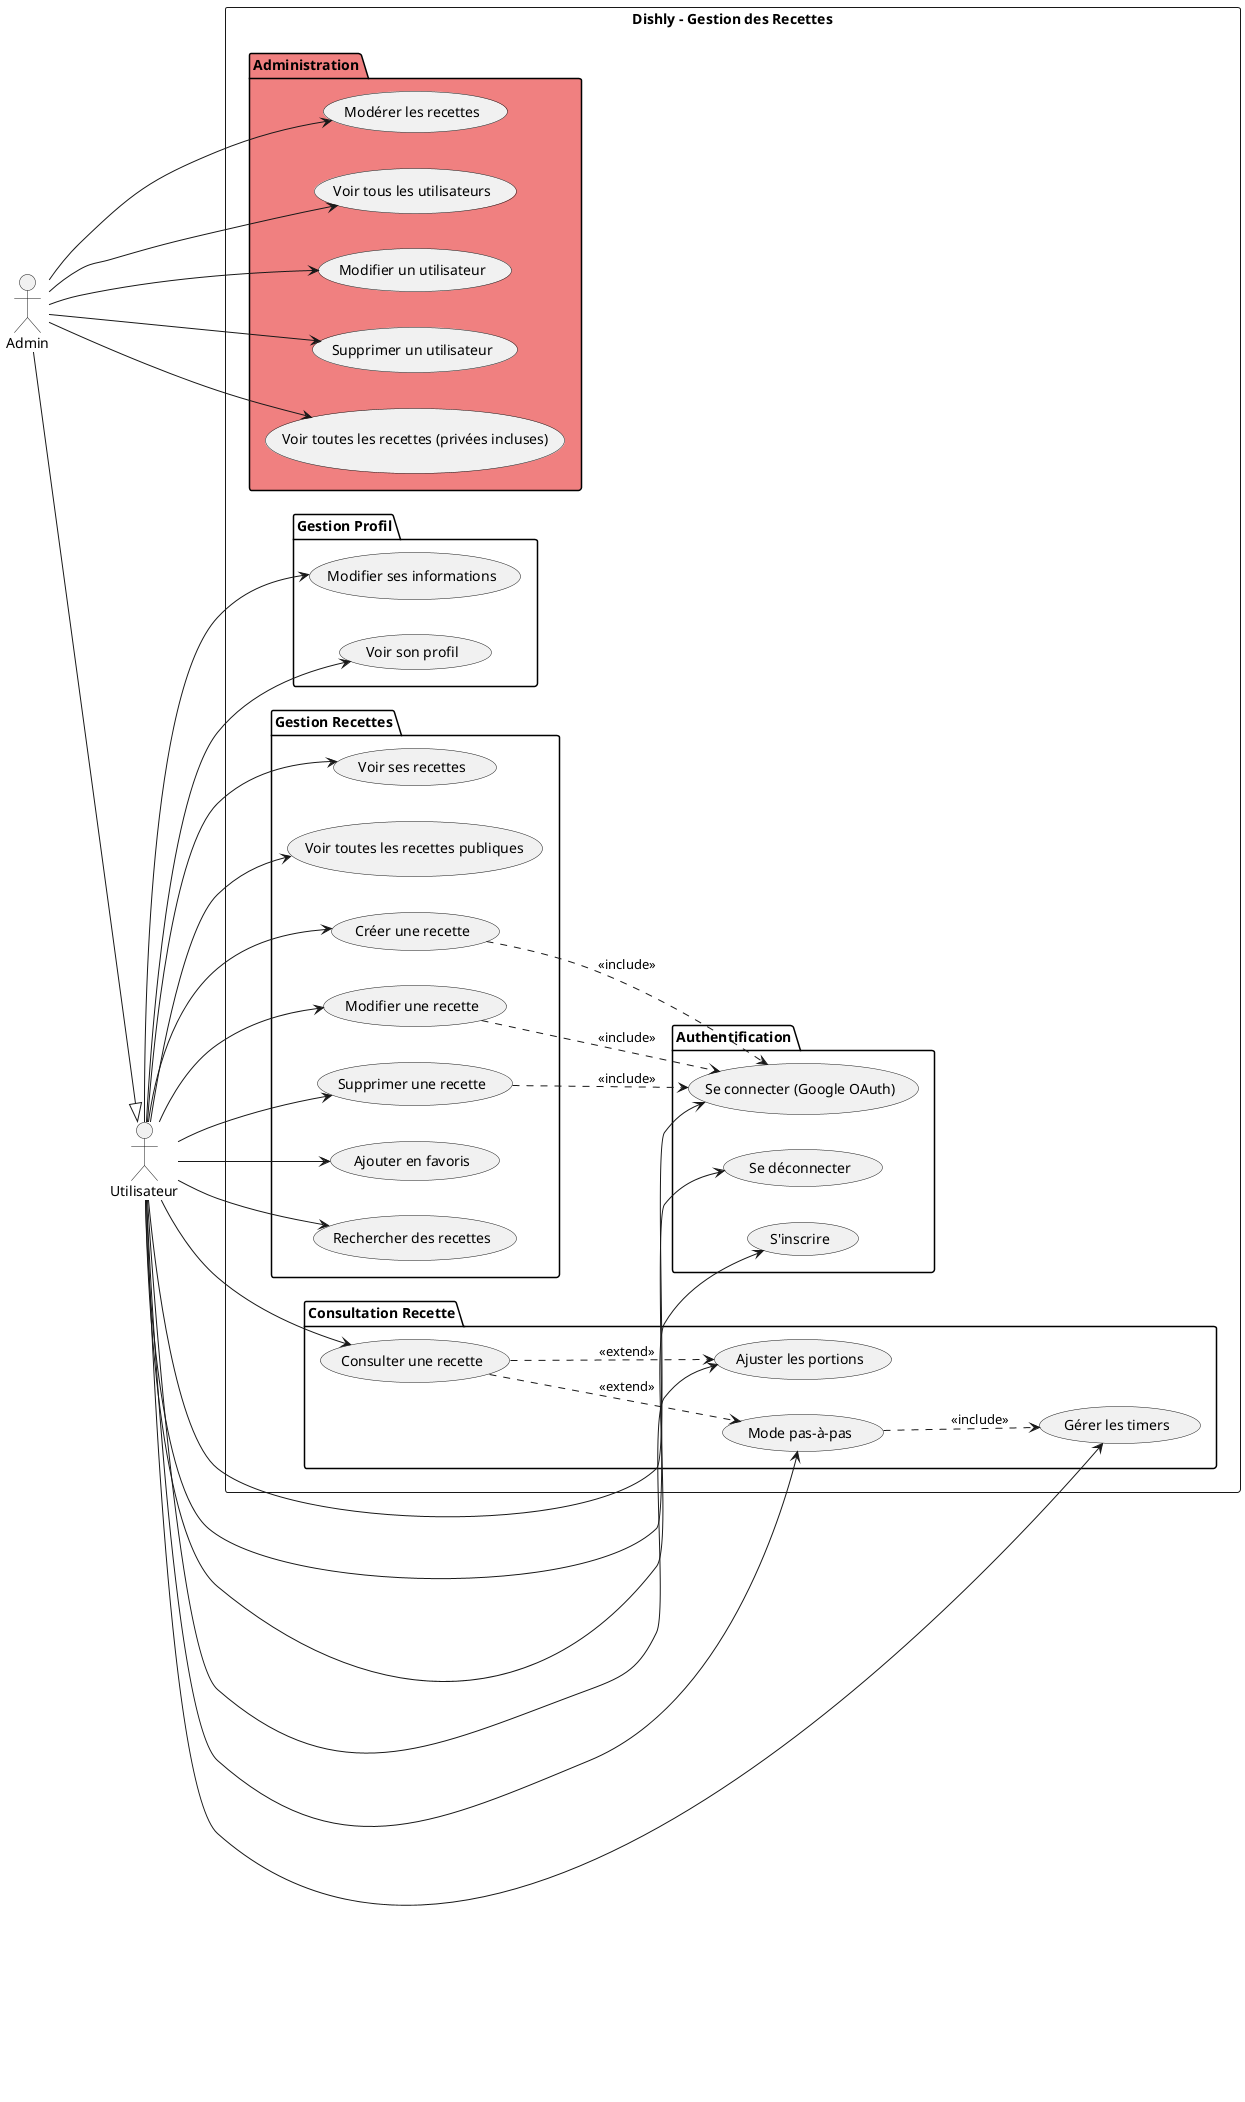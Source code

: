 @startuml usecases
left to right direction

actor "Utilisateur" as user
actor "Admin" as admin

rectangle "Dishly - Gestion des Recettes" {
  
  package "Authentification" {
    usecase "S'inscrire" as UC1
    usecase "Se connecter (Google OAuth)" as UC2
    usecase "Se déconnecter" as UC2b
  }
  
  package "Gestion Profil" {
    usecase "Modifier ses informations" as UC5
    usecase "Voir son profil" as UC5b
  }
  
  package "Gestion Recettes" {
    usecase "Voir ses recettes" as UC6
    usecase "Voir toutes les recettes publiques" as UC7
    usecase "Créer une recette" as UC8
    usecase "Modifier une recette" as UC9
    usecase "Supprimer une recette" as UC10
    usecase "Ajouter en favoris" as UC11
    usecase "Rechercher des recettes" as UC12
  }
  
  package "Consultation Recette" {
    usecase "Consulter une recette" as UC13
    usecase "Ajuster les portions" as UC14
    usecase "Mode pas-à-pas" as UC15
    usecase "Gérer les timers" as UC16
  }
  
  package "Administration" #LightCoral {
    usecase "Voir tous les utilisateurs" as UC20
    usecase "Modifier un utilisateur" as UC3
    usecase "Supprimer un utilisateur" as UC4
    usecase "Voir toutes les recettes (privées incluses)" as UC21
    usecase "Modérer les recettes" as UC22
  }
}

' Relations Utilisateur
user --> UC1
user --> UC2
user --> UC2b
user --> UC5
user --> UC5b
user --> UC6
user --> UC7
user --> UC8
user --> UC9
user --> UC10
user --> UC11
user --> UC12
user --> UC13
user --> UC14
user --> UC15
user --> UC16

' Relations Admin (hérite de User)
admin --|> user

admin --> UC3
admin --> UC4
admin --> UC20
admin --> UC21
admin --> UC22

' Extensions
UC13 ..> UC14 : <<extend>>
UC13 ..> UC15 : <<extend>>
UC15 ..> UC16 : <<include>>

' Inclusions
UC8 ..> UC2 : <<include>>
UC9 ..> UC2 : <<include>>
UC10 ..> UC2 : <<include>>

@enduml